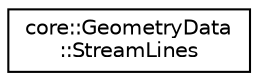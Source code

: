 digraph "Graphical Class Hierarchy"
{
 // LATEX_PDF_SIZE
  edge [fontname="Helvetica",fontsize="10",labelfontname="Helvetica",labelfontsize="10"];
  node [fontname="Helvetica",fontsize="10",shape=record];
  rankdir="LR";
  Node0 [label="core::GeometryData\l::StreamLines",height=0.2,width=0.4,color="black", fillcolor="white", style="filled",URL="$db/da2/structcore_1_1GeometryData_1_1StreamLines.html",tooltip=" "];
}
